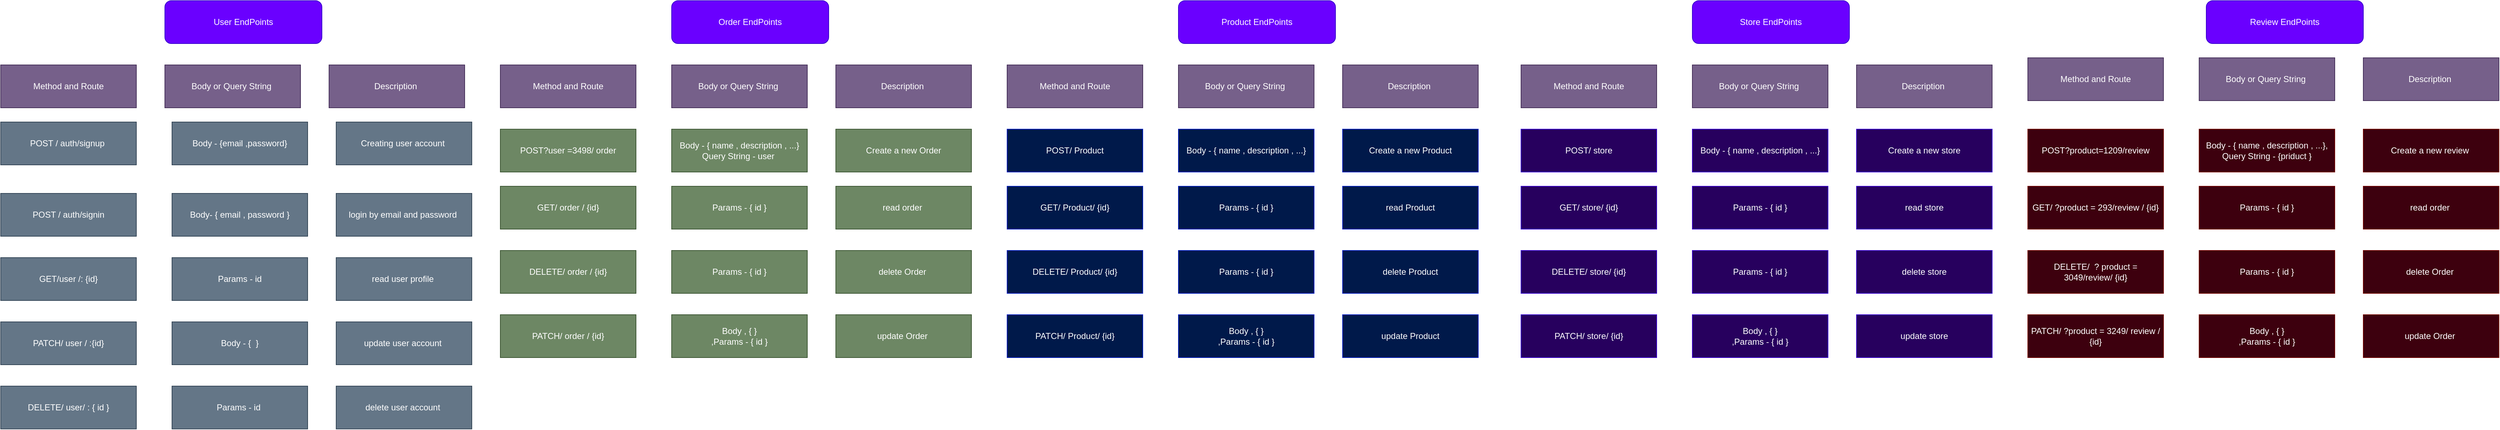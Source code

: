 <mxfile>
    <diagram id="hznFYA9AvVIzFEJfuioR" name="Page-1">
        <mxGraphModel dx="1630" dy="1215" grid="1" gridSize="10" guides="1" tooltips="1" connect="1" arrows="1" fold="1" page="1" pageScale="1" pageWidth="850" pageHeight="1100" math="0" shadow="0">
            <root>
                <mxCell id="0"/>
                <mxCell id="1" parent="0"/>
                <mxCell id="2" value="Method and Route" style="rounded=0;whiteSpace=wrap;html=1;fillColor=none;" vertex="1" parent="1">
                    <mxGeometry x="60" y="120" width="180" height="60" as="geometry"/>
                </mxCell>
                <mxCell id="3" value="Body or Query String&amp;nbsp;" style="rounded=0;whiteSpace=wrap;html=1;fillColor=#76608a;fontColor=#ffffff;strokeColor=#432D57;" vertex="1" parent="1">
                    <mxGeometry x="290" y="120" width="190" height="60" as="geometry"/>
                </mxCell>
                <mxCell id="4" value="Description&amp;nbsp;" style="rounded=0;whiteSpace=wrap;html=1;fillColor=#76608a;fontColor=#ffffff;strokeColor=#432D57;" vertex="1" parent="1">
                    <mxGeometry x="520" y="120" width="190" height="60" as="geometry"/>
                </mxCell>
                <mxCell id="7" value="POST / auth/signup&amp;nbsp;" style="rounded=0;whiteSpace=wrap;html=1;fillColor=#647687;fontColor=#ffffff;strokeColor=#314354;" vertex="1" parent="1">
                    <mxGeometry x="60" y="200" width="190" height="60" as="geometry"/>
                </mxCell>
                <mxCell id="8" value="POST / auth/signin" style="rounded=0;whiteSpace=wrap;html=1;fillColor=#647687;fontColor=#ffffff;strokeColor=#314354;" vertex="1" parent="1">
                    <mxGeometry x="60" y="300" width="190" height="60" as="geometry"/>
                </mxCell>
                <mxCell id="9" value="GET/user /: {id}" style="rounded=0;whiteSpace=wrap;html=1;fillColor=#647687;fontColor=#ffffff;strokeColor=#314354;" vertex="1" parent="1">
                    <mxGeometry x="60" y="390" width="190" height="60" as="geometry"/>
                </mxCell>
                <mxCell id="10" value="PATCH/ user / :{id}" style="rounded=0;whiteSpace=wrap;html=1;fillColor=#647687;fontColor=#ffffff;strokeColor=#314354;" vertex="1" parent="1">
                    <mxGeometry x="60" y="480" width="190" height="60" as="geometry"/>
                </mxCell>
                <mxCell id="11" value="DELETE/ user/ : { id }" style="rounded=0;whiteSpace=wrap;html=1;fillColor=#647687;fontColor=#ffffff;strokeColor=#314354;" vertex="1" parent="1">
                    <mxGeometry x="60" y="570" width="190" height="60" as="geometry"/>
                </mxCell>
                <mxCell id="12" value="POST?user =3498/ order" style="rounded=0;whiteSpace=wrap;html=1;fillColor=#6d8764;fontColor=#ffffff;strokeColor=#3A5431;" vertex="1" parent="1">
                    <mxGeometry x="760" y="210" width="190" height="60" as="geometry"/>
                </mxCell>
                <mxCell id="13" value="GET/ order / {id}" style="rounded=0;whiteSpace=wrap;html=1;fillColor=#6d8764;fontColor=#ffffff;strokeColor=#3A5431;" vertex="1" parent="1">
                    <mxGeometry x="760" y="290" width="190" height="60" as="geometry"/>
                </mxCell>
                <mxCell id="15" value="DELETE/ order / {id}" style="rounded=0;whiteSpace=wrap;html=1;fillColor=#6d8764;fontColor=#ffffff;strokeColor=#3A5431;" vertex="1" parent="1">
                    <mxGeometry x="760" y="380" width="190" height="60" as="geometry"/>
                </mxCell>
                <mxCell id="16" value="PATCH/ order / {id}" style="rounded=0;whiteSpace=wrap;html=1;fillColor=#6d8764;fontColor=#ffffff;strokeColor=#3A5431;" vertex="1" parent="1">
                    <mxGeometry x="760" y="470" width="190" height="60" as="geometry"/>
                </mxCell>
                <mxCell id="17" value="Body - {email ,password}" style="rounded=0;whiteSpace=wrap;html=1;fillColor=#647687;fontColor=#ffffff;strokeColor=#314354;" vertex="1" parent="1">
                    <mxGeometry x="300" y="200" width="190" height="60" as="geometry"/>
                </mxCell>
                <mxCell id="18" value="Body- { email , password }" style="rounded=0;whiteSpace=wrap;html=1;fillColor=#647687;fontColor=#ffffff;strokeColor=#314354;" vertex="1" parent="1">
                    <mxGeometry x="300" y="300" width="190" height="60" as="geometry"/>
                </mxCell>
                <mxCell id="19" value="Params - id" style="rounded=0;whiteSpace=wrap;html=1;fillColor=#647687;fontColor=#ffffff;strokeColor=#314354;" vertex="1" parent="1">
                    <mxGeometry x="300" y="390" width="190" height="60" as="geometry"/>
                </mxCell>
                <mxCell id="20" value="Body - {&amp;nbsp; }" style="rounded=0;whiteSpace=wrap;html=1;fillColor=#647687;fontColor=#ffffff;strokeColor=#314354;" vertex="1" parent="1">
                    <mxGeometry x="300" y="480" width="190" height="60" as="geometry"/>
                </mxCell>
                <mxCell id="21" value="Params - id&amp;nbsp;" style="rounded=0;whiteSpace=wrap;html=1;fillColor=#647687;fontColor=#ffffff;strokeColor=#314354;" vertex="1" parent="1">
                    <mxGeometry x="300" y="570" width="190" height="60" as="geometry"/>
                </mxCell>
                <mxCell id="22" value="Body - { name , description , ...}&lt;br&gt;Query String - user&amp;nbsp;" style="rounded=0;whiteSpace=wrap;html=1;fillColor=#6d8764;fontColor=#ffffff;strokeColor=#3A5431;" vertex="1" parent="1">
                    <mxGeometry x="1000" y="210" width="190" height="60" as="geometry"/>
                </mxCell>
                <mxCell id="23" value="Params - { id }" style="rounded=0;whiteSpace=wrap;html=1;fillColor=#6d8764;fontColor=#ffffff;strokeColor=#3A5431;" vertex="1" parent="1">
                    <mxGeometry x="1000" y="290" width="190" height="60" as="geometry"/>
                </mxCell>
                <mxCell id="24" value="Params - { id }" style="rounded=0;whiteSpace=wrap;html=1;fillColor=#6d8764;fontColor=#ffffff;strokeColor=#3A5431;" vertex="1" parent="1">
                    <mxGeometry x="1000" y="380" width="190" height="60" as="geometry"/>
                </mxCell>
                <mxCell id="25" value="Body , { }&lt;br&gt;,Params - { id }" style="rounded=0;whiteSpace=wrap;html=1;fillColor=#6d8764;fontColor=#ffffff;strokeColor=#3A5431;" vertex="1" parent="1">
                    <mxGeometry x="1000" y="470" width="190" height="60" as="geometry"/>
                </mxCell>
                <mxCell id="26" value="Creating user account&amp;nbsp;" style="rounded=0;whiteSpace=wrap;html=1;fillColor=#647687;fontColor=#ffffff;strokeColor=#314354;" vertex="1" parent="1">
                    <mxGeometry x="530" y="200" width="190" height="60" as="geometry"/>
                </mxCell>
                <mxCell id="27" value="login by email and password&amp;nbsp;" style="rounded=0;whiteSpace=wrap;html=1;fillColor=#647687;fontColor=#ffffff;strokeColor=#314354;" vertex="1" parent="1">
                    <mxGeometry x="530" y="300" width="190" height="60" as="geometry"/>
                </mxCell>
                <mxCell id="28" value="read user profile&amp;nbsp;" style="rounded=0;whiteSpace=wrap;html=1;fillColor=#647687;fontColor=#ffffff;strokeColor=#314354;" vertex="1" parent="1">
                    <mxGeometry x="530" y="390" width="190" height="60" as="geometry"/>
                </mxCell>
                <mxCell id="29" value="update user account&amp;nbsp;" style="rounded=0;whiteSpace=wrap;html=1;fillColor=#647687;fontColor=#ffffff;strokeColor=#314354;" vertex="1" parent="1">
                    <mxGeometry x="530" y="480" width="190" height="60" as="geometry"/>
                </mxCell>
                <mxCell id="30" value="delete user account&amp;nbsp;" style="rounded=0;whiteSpace=wrap;html=1;fillColor=#647687;fontColor=#ffffff;strokeColor=#314354;" vertex="1" parent="1">
                    <mxGeometry x="530" y="570" width="190" height="60" as="geometry"/>
                </mxCell>
                <mxCell id="31" value="Create a new Order" style="rounded=0;whiteSpace=wrap;html=1;fillColor=#6d8764;fontColor=#ffffff;strokeColor=#3A5431;" vertex="1" parent="1">
                    <mxGeometry x="1230" y="210" width="190" height="60" as="geometry"/>
                </mxCell>
                <mxCell id="32" value="read order&amp;nbsp;" style="rounded=0;whiteSpace=wrap;html=1;fillColor=#6d8764;fontColor=#ffffff;strokeColor=#3A5431;" vertex="1" parent="1">
                    <mxGeometry x="1230" y="290" width="190" height="60" as="geometry"/>
                </mxCell>
                <mxCell id="33" value="delete Order&amp;nbsp;" style="rounded=0;whiteSpace=wrap;html=1;fillColor=#6d8764;fontColor=#ffffff;strokeColor=#3A5431;" vertex="1" parent="1">
                    <mxGeometry x="1230" y="380" width="190" height="60" as="geometry"/>
                </mxCell>
                <mxCell id="34" value="update Order&amp;nbsp;" style="rounded=0;whiteSpace=wrap;html=1;fillColor=#6d8764;fontColor=#ffffff;strokeColor=#3A5431;" vertex="1" parent="1">
                    <mxGeometry x="1230" y="470" width="190" height="60" as="geometry"/>
                </mxCell>
                <mxCell id="37" value="POST/ Product" style="rounded=0;whiteSpace=wrap;html=1;fillColor=#00194A;fontColor=#ffffff;strokeColor=#001DBC;" vertex="1" parent="1">
                    <mxGeometry x="1470" y="210" width="190" height="60" as="geometry"/>
                </mxCell>
                <mxCell id="38" value="GET/ Product/ {id}" style="rounded=0;whiteSpace=wrap;html=1;fillColor=#00194A;fontColor=#ffffff;strokeColor=#001DBC;" vertex="1" parent="1">
                    <mxGeometry x="1470" y="290" width="190" height="60" as="geometry"/>
                </mxCell>
                <mxCell id="39" value="DELETE/ Product/ {id}" style="rounded=0;whiteSpace=wrap;html=1;fillColor=#00194A;fontColor=#ffffff;strokeColor=#001DBC;" vertex="1" parent="1">
                    <mxGeometry x="1470" y="380" width="190" height="60" as="geometry"/>
                </mxCell>
                <mxCell id="40" value="PATCH/ Product/ {id}" style="rounded=0;whiteSpace=wrap;html=1;fillColor=#00194A;fontColor=#ffffff;strokeColor=#001DBC;" vertex="1" parent="1">
                    <mxGeometry x="1470" y="470" width="190" height="60" as="geometry"/>
                </mxCell>
                <mxCell id="41" value="Body - { name , description , ...}" style="rounded=0;whiteSpace=wrap;html=1;fillColor=#00194A;fontColor=#ffffff;strokeColor=#001DBC;" vertex="1" parent="1">
                    <mxGeometry x="1710" y="210" width="190" height="60" as="geometry"/>
                </mxCell>
                <mxCell id="42" value="Params - { id }" style="rounded=0;whiteSpace=wrap;html=1;fillColor=#00194A;fontColor=#ffffff;strokeColor=#001DBC;" vertex="1" parent="1">
                    <mxGeometry x="1710" y="290" width="190" height="60" as="geometry"/>
                </mxCell>
                <mxCell id="43" value="Params - { id }" style="rounded=0;whiteSpace=wrap;html=1;fillColor=#00194A;fontColor=#ffffff;strokeColor=#001DBC;" vertex="1" parent="1">
                    <mxGeometry x="1710" y="380" width="190" height="60" as="geometry"/>
                </mxCell>
                <mxCell id="44" value="Body , { }&lt;br&gt;,Params - { id }" style="rounded=0;whiteSpace=wrap;html=1;fillColor=#00194A;fontColor=#ffffff;strokeColor=#001DBC;" vertex="1" parent="1">
                    <mxGeometry x="1710" y="470" width="190" height="60" as="geometry"/>
                </mxCell>
                <mxCell id="45" value="Create a new Product" style="rounded=0;whiteSpace=wrap;html=1;fillColor=#00194A;fontColor=#ffffff;strokeColor=#001DBC;" vertex="1" parent="1">
                    <mxGeometry x="1940" y="210" width="190" height="60" as="geometry"/>
                </mxCell>
                <mxCell id="46" value="read Product" style="rounded=0;whiteSpace=wrap;html=1;fillColor=#00194A;fontColor=#ffffff;strokeColor=#001DBC;" vertex="1" parent="1">
                    <mxGeometry x="1940" y="290" width="190" height="60" as="geometry"/>
                </mxCell>
                <mxCell id="47" value="delete Product" style="rounded=0;whiteSpace=wrap;html=1;fillColor=#00194A;fontColor=#ffffff;strokeColor=#001DBC;" vertex="1" parent="1">
                    <mxGeometry x="1940" y="380" width="190" height="60" as="geometry"/>
                </mxCell>
                <mxCell id="48" value="update Product" style="rounded=0;whiteSpace=wrap;html=1;fillColor=#00194A;fontColor=#ffffff;strokeColor=#001DBC;" vertex="1" parent="1">
                    <mxGeometry x="1940" y="470" width="190" height="60" as="geometry"/>
                </mxCell>
                <mxCell id="52" value="POST/ store" style="rounded=0;whiteSpace=wrap;html=1;fillColor=#27005E;fontColor=#ffffff;strokeColor=#3700CC;" vertex="1" parent="1">
                    <mxGeometry x="2190" y="210" width="190" height="60" as="geometry"/>
                </mxCell>
                <mxCell id="53" value="GET/ store/ {id}" style="rounded=0;whiteSpace=wrap;html=1;fillColor=#27005E;fontColor=#ffffff;strokeColor=#3700CC;" vertex="1" parent="1">
                    <mxGeometry x="2190" y="290" width="190" height="60" as="geometry"/>
                </mxCell>
                <mxCell id="54" value="DELETE/ store/ {id}" style="rounded=0;whiteSpace=wrap;html=1;fillColor=#27005E;fontColor=#ffffff;strokeColor=#3700CC;" vertex="1" parent="1">
                    <mxGeometry x="2190" y="380" width="190" height="60" as="geometry"/>
                </mxCell>
                <mxCell id="55" value="PATCH/ store/ {id}" style="rounded=0;whiteSpace=wrap;html=1;fillColor=#27005E;fontColor=#ffffff;strokeColor=#3700CC;" vertex="1" parent="1">
                    <mxGeometry x="2190" y="470" width="190" height="60" as="geometry"/>
                </mxCell>
                <mxCell id="56" value="Body - { name , description , ...}" style="rounded=0;whiteSpace=wrap;html=1;fillColor=#27005E;fontColor=#ffffff;strokeColor=#3700CC;" vertex="1" parent="1">
                    <mxGeometry x="2430" y="210" width="190" height="60" as="geometry"/>
                </mxCell>
                <mxCell id="57" value="Params - { id }" style="rounded=0;whiteSpace=wrap;html=1;fillColor=#27005E;fontColor=#ffffff;strokeColor=#3700CC;" vertex="1" parent="1">
                    <mxGeometry x="2430" y="290" width="190" height="60" as="geometry"/>
                </mxCell>
                <mxCell id="58" value="Params - { id }" style="rounded=0;whiteSpace=wrap;html=1;fillColor=#27005E;fontColor=#ffffff;strokeColor=#3700CC;" vertex="1" parent="1">
                    <mxGeometry x="2430" y="380" width="190" height="60" as="geometry"/>
                </mxCell>
                <mxCell id="59" value="Body , { }&lt;br&gt;,Params - { id }" style="rounded=0;whiteSpace=wrap;html=1;fillColor=#27005E;fontColor=#ffffff;strokeColor=#3700CC;" vertex="1" parent="1">
                    <mxGeometry x="2430" y="470" width="190" height="60" as="geometry"/>
                </mxCell>
                <mxCell id="60" value="Create a new store" style="rounded=0;whiteSpace=wrap;html=1;fillColor=#27005E;fontColor=#ffffff;strokeColor=#3700CC;" vertex="1" parent="1">
                    <mxGeometry x="2660" y="210" width="190" height="60" as="geometry"/>
                </mxCell>
                <mxCell id="61" value="read store" style="rounded=0;whiteSpace=wrap;html=1;fillColor=#27005E;fontColor=#ffffff;strokeColor=#3700CC;" vertex="1" parent="1">
                    <mxGeometry x="2660" y="290" width="190" height="60" as="geometry"/>
                </mxCell>
                <mxCell id="62" value="delete store" style="rounded=0;whiteSpace=wrap;html=1;fillColor=#27005E;fontColor=#ffffff;strokeColor=#3700CC;" vertex="1" parent="1">
                    <mxGeometry x="2660" y="380" width="190" height="60" as="geometry"/>
                </mxCell>
                <mxCell id="63" value="update store" style="rounded=0;whiteSpace=wrap;html=1;fillColor=#27005E;fontColor=#ffffff;strokeColor=#3700CC;" vertex="1" parent="1">
                    <mxGeometry x="2660" y="470" width="190" height="60" as="geometry"/>
                </mxCell>
                <mxCell id="65" value="POST?product=1209/review" style="rounded=0;whiteSpace=wrap;html=1;fillColor=#3D000E;fontColor=#ffffff;strokeColor=#6F0000;" vertex="1" parent="1">
                    <mxGeometry x="2900" y="210" width="190" height="60" as="geometry"/>
                </mxCell>
                <mxCell id="66" value="GET/ ?product = 293/review / {id}" style="rounded=0;whiteSpace=wrap;html=1;fillColor=#3D000E;fontColor=#ffffff;strokeColor=#6F0000;" vertex="1" parent="1">
                    <mxGeometry x="2900" y="290" width="190" height="60" as="geometry"/>
                </mxCell>
                <mxCell id="67" value="DELETE/&amp;nbsp; ? product = 3049/review/ {id}" style="rounded=0;whiteSpace=wrap;html=1;fillColor=#3D000E;fontColor=#ffffff;strokeColor=#6F0000;" vertex="1" parent="1">
                    <mxGeometry x="2900" y="380" width="190" height="60" as="geometry"/>
                </mxCell>
                <mxCell id="68" value="PATCH/ ?product = 3249/ review / {id}" style="rounded=0;whiteSpace=wrap;html=1;fillColor=#3D000E;fontColor=#ffffff;strokeColor=#6F0000;" vertex="1" parent="1">
                    <mxGeometry x="2900" y="470" width="190" height="60" as="geometry"/>
                </mxCell>
                <mxCell id="69" value="Body - { name , description , ...},&lt;br&gt;Query String - {priduct }" style="rounded=0;whiteSpace=wrap;html=1;fillColor=#3D000E;fontColor=#ffffff;strokeColor=#6F0000;" vertex="1" parent="1">
                    <mxGeometry x="3140" y="210" width="190" height="60" as="geometry"/>
                </mxCell>
                <mxCell id="70" value="Params - { id }" style="rounded=0;whiteSpace=wrap;html=1;fillColor=#3D000E;fontColor=#ffffff;strokeColor=#6F0000;" vertex="1" parent="1">
                    <mxGeometry x="3140" y="290" width="190" height="60" as="geometry"/>
                </mxCell>
                <mxCell id="71" value="Params - { id }" style="rounded=0;whiteSpace=wrap;html=1;fillColor=#3D000E;fontColor=#ffffff;strokeColor=#6F0000;" vertex="1" parent="1">
                    <mxGeometry x="3140" y="380" width="190" height="60" as="geometry"/>
                </mxCell>
                <mxCell id="72" value="Body , { }&lt;br&gt;,Params - { id }" style="rounded=0;whiteSpace=wrap;html=1;fillColor=#3D000E;fontColor=#ffffff;strokeColor=#6F0000;" vertex="1" parent="1">
                    <mxGeometry x="3140" y="470" width="190" height="60" as="geometry"/>
                </mxCell>
                <mxCell id="73" value="Create a new review&amp;nbsp;" style="rounded=0;whiteSpace=wrap;html=1;fillColor=#3D000E;fontColor=#ffffff;strokeColor=#6F0000;" vertex="1" parent="1">
                    <mxGeometry x="3370" y="210" width="190" height="60" as="geometry"/>
                </mxCell>
                <mxCell id="74" value="read order&amp;nbsp;" style="rounded=0;whiteSpace=wrap;html=1;fillColor=#3D000E;fontColor=#ffffff;strokeColor=#6F0000;" vertex="1" parent="1">
                    <mxGeometry x="3370" y="290" width="190" height="60" as="geometry"/>
                </mxCell>
                <mxCell id="75" value="delete Order&amp;nbsp;" style="rounded=0;whiteSpace=wrap;html=1;fillColor=#3D000E;fontColor=#ffffff;strokeColor=#6F0000;" vertex="1" parent="1">
                    <mxGeometry x="3370" y="380" width="190" height="60" as="geometry"/>
                </mxCell>
                <mxCell id="76" value="update Order&amp;nbsp;" style="rounded=0;whiteSpace=wrap;html=1;fillColor=#3D000E;fontColor=#ffffff;strokeColor=#6F0000;" vertex="1" parent="1">
                    <mxGeometry x="3370" y="470" width="190" height="60" as="geometry"/>
                </mxCell>
                <mxCell id="82" value="Method and Route" style="rounded=0;whiteSpace=wrap;html=1;fillColor=#76608a;fontColor=#ffffff;strokeColor=#432D57;" vertex="1" parent="1">
                    <mxGeometry x="760" y="120" width="190" height="60" as="geometry"/>
                </mxCell>
                <mxCell id="83" value="Body or Query String&amp;nbsp;" style="rounded=0;whiteSpace=wrap;html=1;fillColor=#76608a;fontColor=#ffffff;strokeColor=#432D57;" vertex="1" parent="1">
                    <mxGeometry x="1000" y="120" width="190" height="60" as="geometry"/>
                </mxCell>
                <mxCell id="84" value="Description&amp;nbsp;" style="rounded=0;whiteSpace=wrap;html=1;fillColor=#76608a;fontColor=#ffffff;strokeColor=#432D57;" vertex="1" parent="1">
                    <mxGeometry x="1230" y="120" width="190" height="60" as="geometry"/>
                </mxCell>
                <mxCell id="85" value="Method and Route" style="rounded=0;whiteSpace=wrap;html=1;fillColor=#76608a;fontColor=#ffffff;strokeColor=#432D57;" vertex="1" parent="1">
                    <mxGeometry x="1470" y="120" width="190" height="60" as="geometry"/>
                </mxCell>
                <mxCell id="86" value="Body or Query String&amp;nbsp;" style="rounded=0;whiteSpace=wrap;html=1;fillColor=#76608a;fontColor=#ffffff;strokeColor=#432D57;" vertex="1" parent="1">
                    <mxGeometry x="1710" y="120" width="190" height="60" as="geometry"/>
                </mxCell>
                <mxCell id="87" value="Description&amp;nbsp;" style="rounded=0;whiteSpace=wrap;html=1;fillColor=#76608a;fontColor=#ffffff;strokeColor=#432D57;" vertex="1" parent="1">
                    <mxGeometry x="1940" y="120" width="190" height="60" as="geometry"/>
                </mxCell>
                <mxCell id="88" value="Method and Route" style="rounded=0;whiteSpace=wrap;html=1;fillColor=#76608a;fontColor=#ffffff;strokeColor=#432D57;" vertex="1" parent="1">
                    <mxGeometry x="2190" y="120" width="190" height="60" as="geometry"/>
                </mxCell>
                <mxCell id="89" value="Body or Query String&amp;nbsp;" style="rounded=0;whiteSpace=wrap;html=1;fillColor=#76608a;fontColor=#ffffff;strokeColor=#432D57;" vertex="1" parent="1">
                    <mxGeometry x="2430" y="120" width="190" height="60" as="geometry"/>
                </mxCell>
                <mxCell id="90" value="Description&amp;nbsp;" style="rounded=0;whiteSpace=wrap;html=1;fillColor=#76608a;fontColor=#ffffff;strokeColor=#432D57;" vertex="1" parent="1">
                    <mxGeometry x="2660" y="120" width="190" height="60" as="geometry"/>
                </mxCell>
                <mxCell id="91" value="Method and Route" style="rounded=0;whiteSpace=wrap;html=1;fillColor=#76608a;fontColor=#ffffff;strokeColor=#432D57;" vertex="1" parent="1">
                    <mxGeometry x="2900" y="110" width="190" height="60" as="geometry"/>
                </mxCell>
                <mxCell id="92" value="Body or Query String&amp;nbsp;" style="rounded=0;whiteSpace=wrap;html=1;fillColor=#76608a;fontColor=#ffffff;strokeColor=#432D57;" vertex="1" parent="1">
                    <mxGeometry x="3140" y="110" width="190" height="60" as="geometry"/>
                </mxCell>
                <mxCell id="93" value="Description&amp;nbsp;" style="rounded=0;whiteSpace=wrap;html=1;fillColor=#76608a;fontColor=#ffffff;strokeColor=#432D57;" vertex="1" parent="1">
                    <mxGeometry x="3370" y="110" width="190" height="60" as="geometry"/>
                </mxCell>
                <mxCell id="95" value="Method and Route" style="rounded=0;whiteSpace=wrap;html=1;fillColor=#76608a;fontColor=#ffffff;strokeColor=#432D57;" vertex="1" parent="1">
                    <mxGeometry x="60" y="120" width="190" height="60" as="geometry"/>
                </mxCell>
                <mxCell id="117" value="User EndPoints" style="rounded=1;whiteSpace=wrap;html=1;fontSize=12;fillColor=#6a00ff;fontColor=#ffffff;strokeColor=#3700CC;" vertex="1" parent="1">
                    <mxGeometry x="290" y="30" width="220" height="60" as="geometry"/>
                </mxCell>
                <mxCell id="118" value="Order EndPoints" style="rounded=1;whiteSpace=wrap;html=1;fontSize=12;fillColor=#6a00ff;fontColor=#ffffff;strokeColor=#3700CC;" vertex="1" parent="1">
                    <mxGeometry x="1000" y="30" width="220" height="60" as="geometry"/>
                </mxCell>
                <mxCell id="119" value="Product EndPoints" style="rounded=1;whiteSpace=wrap;html=1;fontSize=12;fillColor=#6a00ff;fontColor=#ffffff;strokeColor=#3700CC;" vertex="1" parent="1">
                    <mxGeometry x="1710" y="30" width="220" height="60" as="geometry"/>
                </mxCell>
                <mxCell id="120" value="Store EndPoints" style="rounded=1;whiteSpace=wrap;html=1;fontSize=12;fillColor=#6a00ff;fontColor=#ffffff;strokeColor=#3700CC;" vertex="1" parent="1">
                    <mxGeometry x="2430" y="30" width="220" height="60" as="geometry"/>
                </mxCell>
                <mxCell id="122" value="Review EndPoints" style="rounded=1;whiteSpace=wrap;html=1;fontSize=12;fillColor=#6a00ff;fontColor=#ffffff;strokeColor=#3700CC;" vertex="1" parent="1">
                    <mxGeometry x="3150" y="30" width="220" height="60" as="geometry"/>
                </mxCell>
            </root>
        </mxGraphModel>
    </diagram>
</mxfile>